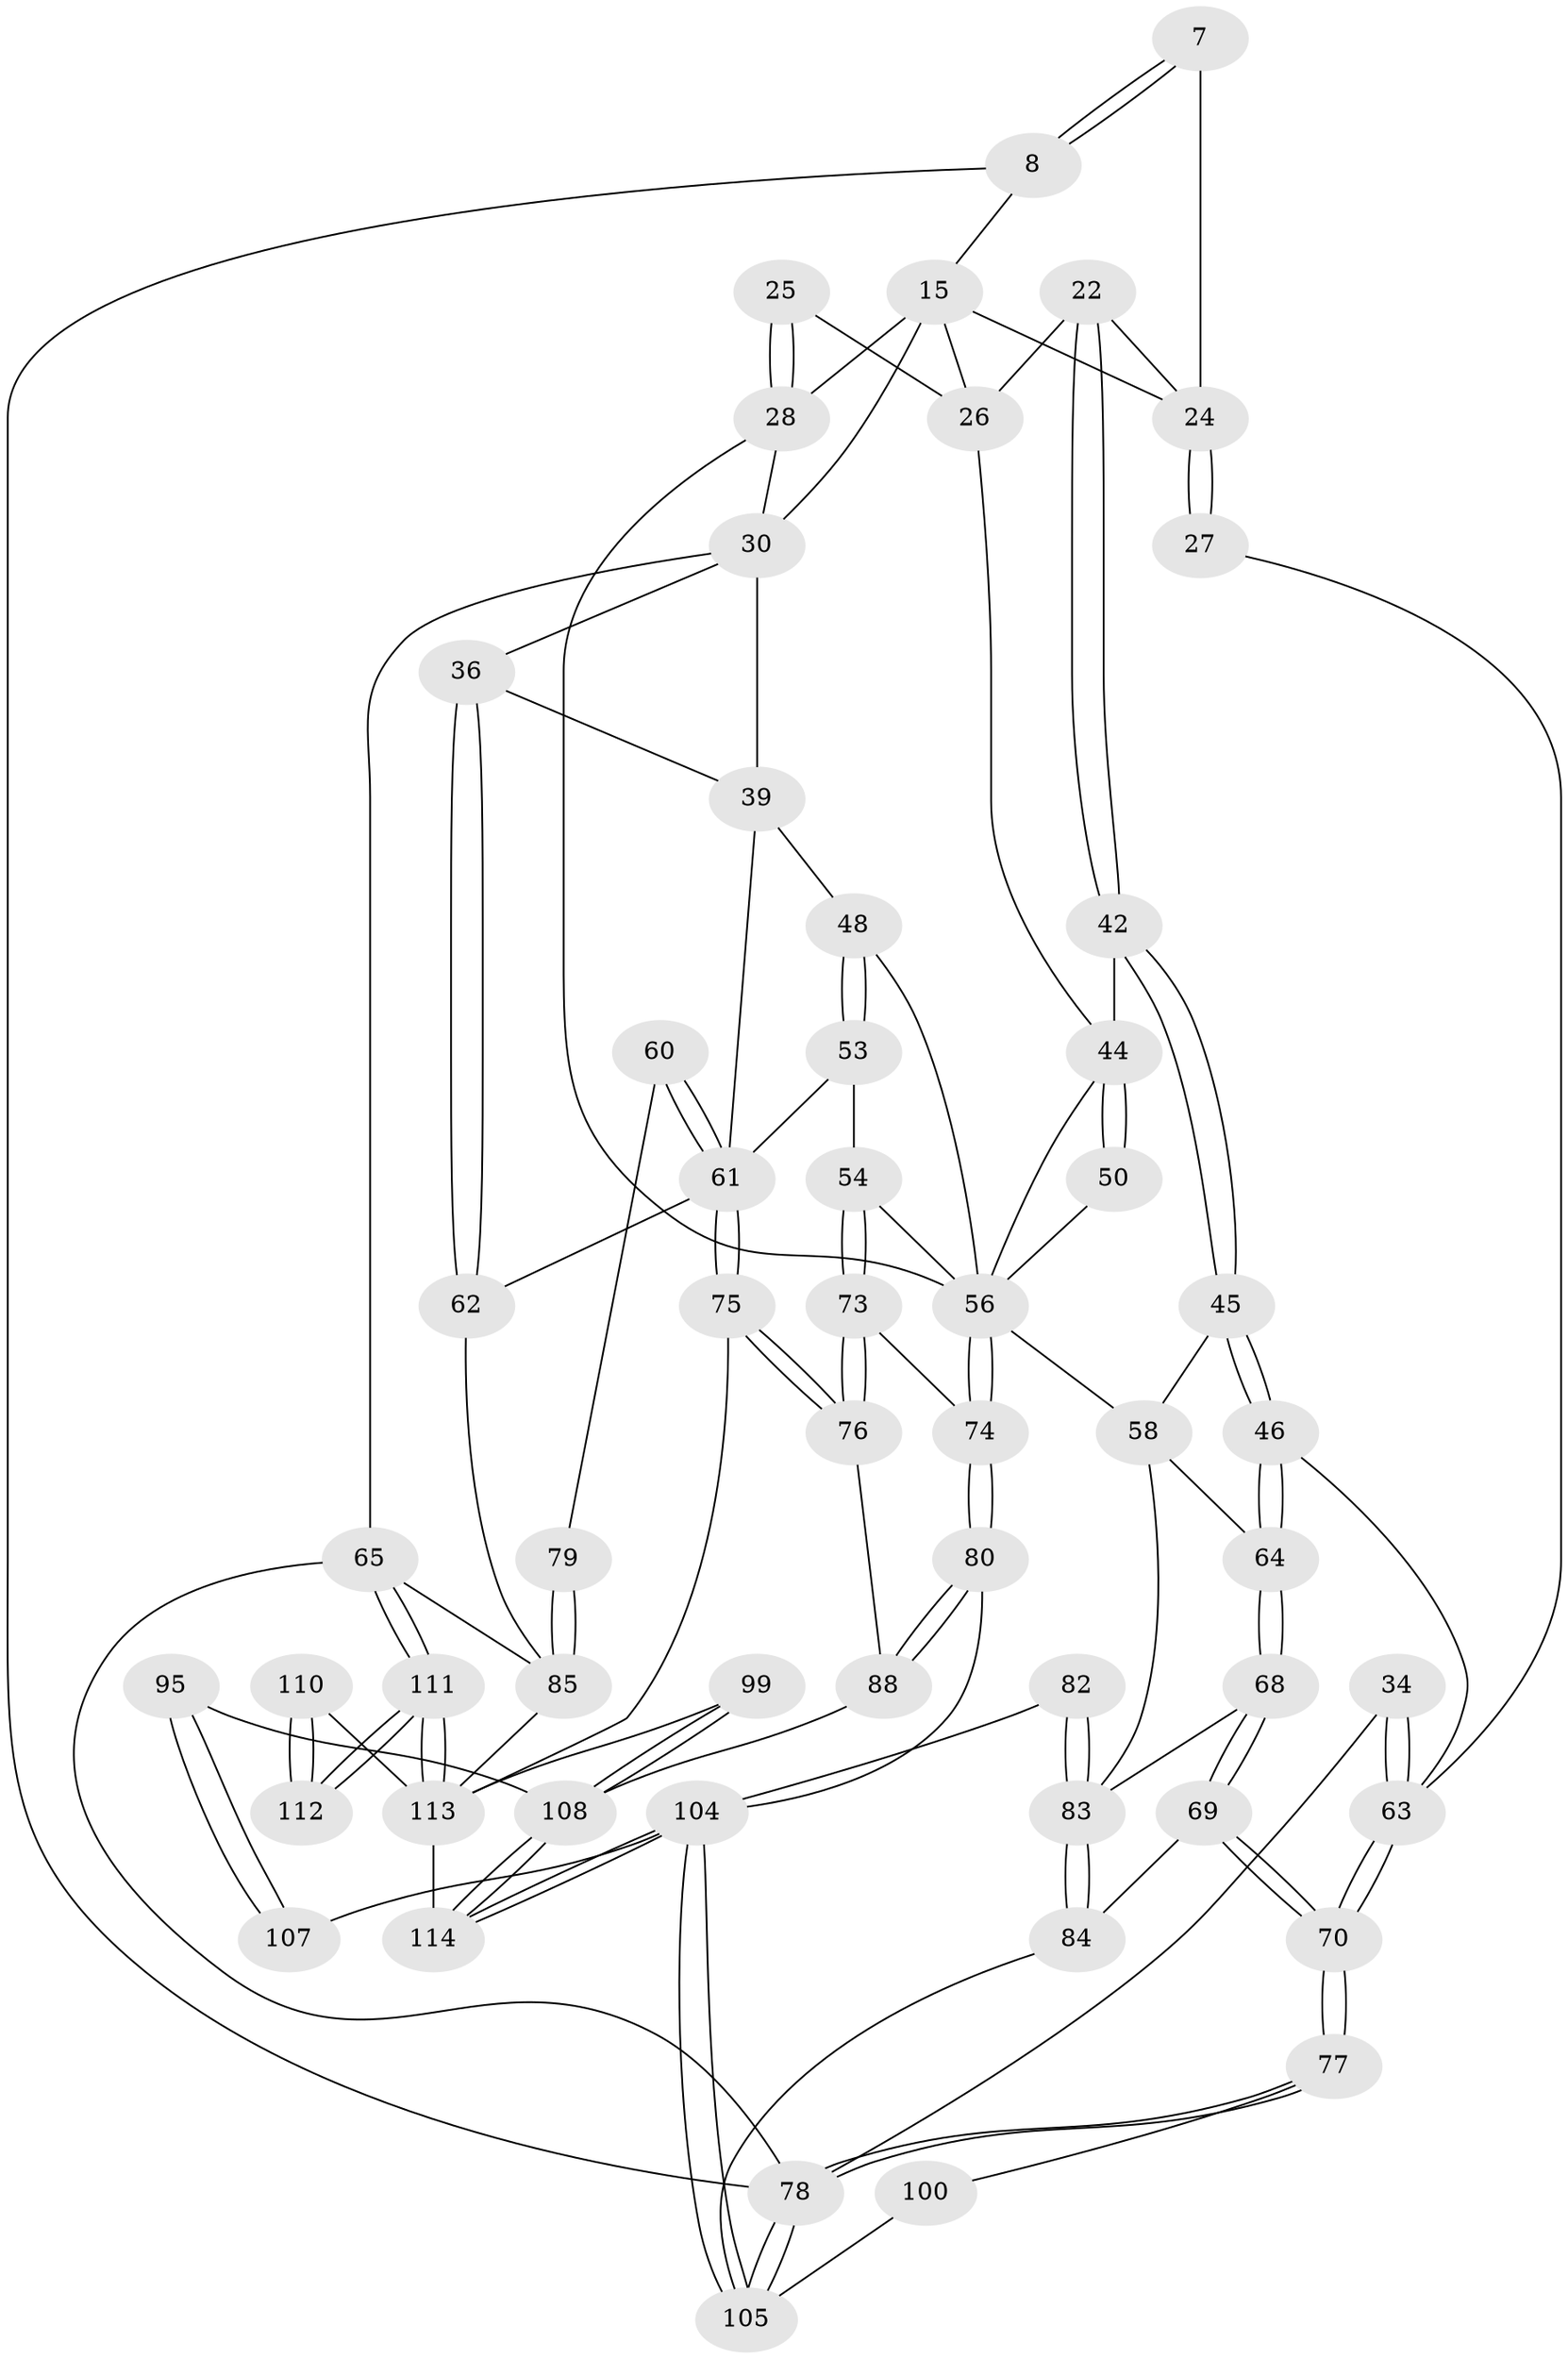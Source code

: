 // original degree distribution, {3: 0.017543859649122806, 5: 0.5087719298245614, 4: 0.24561403508771928, 6: 0.22807017543859648}
// Generated by graph-tools (version 1.1) at 2025/59/03/09/25 04:59:50]
// undirected, 57 vertices, 131 edges
graph export_dot {
graph [start="1"]
  node [color=gray90,style=filled];
  7 [pos="+0.09038850575326293+0",super="+6"];
  8 [pos="+0+0"];
  15 [pos="+0.4320190249148868+0.09566488734855344",super="+9"];
  22 [pos="+0.32989758224860627+0.26465337312387344"];
  24 [pos="+0.16688288484500757+0.18545165492876067",super="+17+16+23"];
  25 [pos="+0.5054719493511611+0.2385778791422979"];
  26 [pos="+0.48484239612732055+0.23981241352797505",super="+21"];
  27 [pos="+0.16982022534688584+0.21812970014560862"];
  28 [pos="+0.6043656670120306+0.2693700669279184",super="+20+13+14"];
  30 [pos="+1+0.158290517238965",super="+29"];
  34 [pos="+0+0.308976261081427"];
  36 [pos="+1+0.2012826600599774"];
  39 [pos="+0.7848065133905775+0.3250069328215967",super="+35"];
  42 [pos="+0.33544532498852214+0.32257211253662377"];
  44 [pos="+0.5042034710206553+0.3330368564683304",super="+40+41"];
  45 [pos="+0.3312994682980135+0.3307900861219137"];
  46 [pos="+0.19228682606288686+0.4320326630445859"];
  48 [pos="+0.7717287098970901+0.3314785259651245"];
  50 [pos="+0.4823132807687129+0.4350889619473721"];
  53 [pos="+0.7364769621347064+0.4855531303399698"];
  54 [pos="+0.7108991268348942+0.49097216115098613"];
  56 [pos="+0.4746022549744632+0.5441267416845641",super="+52+51+49+43"];
  58 [pos="+0.3998166107111413+0.4794659822474824",super="+57"];
  60 [pos="+0.8792176805420175+0.5780719130665889"];
  61 [pos="+0.8576041234491077+0.58243534802215",super="+55+38+59"];
  62 [pos="+1+0.3734284626550294"];
  63 [pos="+0+0.4171510717522503",super="+47+33"];
  64 [pos="+0.20089330629844002+0.45327560605073797"];
  65 [pos="+1+1",super="+11"];
  68 [pos="+0.21914365749306347+0.5617691354028742"];
  69 [pos="+0.08934263834154414+0.6370786599701306"];
  70 [pos="+0+0.6468790226836497"];
  73 [pos="+0.6681620883075086+0.6060687776195873"];
  74 [pos="+0.49250244716059705+0.6037062953507457"];
  75 [pos="+0.7816353445592823+0.7246367650865739"];
  76 [pos="+0.7384807014848909+0.7176040059312764"];
  77 [pos="+0+0.6762193163182025"];
  78 [pos="+0+1",super="+12"];
  79 [pos="+0.9318872044737024+0.5848537155184408"];
  80 [pos="+0.4866352806020469+0.683311700221804"];
  82 [pos="+0.37769013531390905+0.7183974470370877"];
  83 [pos="+0.23858841872677136+0.761158186828413",super="+72+71"];
  84 [pos="+0.21595670042074486+0.7901108071053898"];
  85 [pos="+0.9755237697091257+0.8069059788268358",super="+66+67"];
  88 [pos="+0.6235661207285227+0.7595294875760544"];
  95 [pos="+0.47365804726629435+0.8971310292059942"];
  99 [pos="+0.65111370902542+0.875724462190164"];
  100 [pos="+0.04077755702060882+0.820534208221338"];
  104 [pos="+0.21237404447957656+1",super="+103+102+89"];
  105 [pos="+0.11998434248665146+1",super="+101"];
  107 [pos="+0.3409145272820778+0.9665991098449294",super="+106+96"];
  108 [pos="+0.5322038704031231+0.9704338542645825",super="+94+93"];
  110 [pos="+0.7733582795352973+0.9164607040185339",super="+109"];
  111 [pos="+0.9279081111724039+1"];
  112 [pos="+0.9054805765281945+0.9613037560947075"];
  113 [pos="+0.7202676995490593+1",super="+98+97+87"];
  114 [pos="+0.5733922172043053+1"];
  7 -- 8;
  7 -- 8;
  7 -- 24 [weight=3];
  8 -- 78;
  8 -- 15;
  15 -- 28 [weight=2];
  15 -- 26;
  15 -- 24;
  15 -- 30;
  22 -- 42;
  22 -- 42;
  22 -- 26;
  22 -- 24;
  24 -- 27 [weight=2];
  24 -- 27;
  25 -- 26;
  25 -- 28 [weight=2];
  25 -- 28;
  26 -- 44;
  27 -- 63;
  28 -- 56;
  28 -- 30;
  30 -- 36;
  30 -- 65 [weight=2];
  30 -- 39 [weight=2];
  34 -- 63 [weight=2];
  34 -- 63;
  34 -- 78;
  36 -- 62;
  36 -- 62;
  36 -- 39;
  39 -- 48;
  39 -- 61 [weight=2];
  42 -- 45;
  42 -- 45;
  42 -- 44;
  44 -- 50 [weight=2];
  44 -- 50;
  44 -- 56;
  45 -- 46;
  45 -- 46;
  45 -- 58;
  46 -- 64;
  46 -- 64;
  46 -- 63;
  48 -- 53;
  48 -- 53;
  48 -- 56;
  50 -- 56;
  53 -- 54;
  53 -- 61;
  54 -- 73;
  54 -- 73;
  54 -- 56;
  56 -- 74;
  56 -- 74;
  56 -- 58;
  58 -- 64;
  58 -- 83;
  60 -- 61 [weight=2];
  60 -- 61;
  60 -- 79;
  61 -- 75;
  61 -- 75;
  61 -- 62;
  62 -- 85;
  63 -- 70;
  63 -- 70;
  64 -- 68;
  64 -- 68;
  65 -- 111;
  65 -- 111;
  65 -- 78 [weight=2];
  65 -- 85;
  68 -- 69;
  68 -- 69;
  68 -- 83;
  69 -- 70;
  69 -- 70;
  69 -- 84;
  70 -- 77;
  70 -- 77;
  73 -- 74;
  73 -- 76;
  73 -- 76;
  74 -- 80;
  74 -- 80;
  75 -- 76;
  75 -- 76;
  75 -- 113;
  76 -- 88;
  77 -- 78;
  77 -- 78;
  77 -- 100;
  78 -- 105;
  78 -- 105;
  79 -- 85 [weight=2];
  79 -- 85;
  80 -- 88;
  80 -- 88;
  80 -- 104;
  82 -- 83 [weight=2];
  82 -- 83;
  82 -- 104;
  83 -- 84;
  83 -- 84;
  84 -- 105;
  85 -- 113;
  88 -- 108;
  95 -- 107 [weight=2];
  95 -- 107;
  95 -- 108;
  99 -- 108 [weight=2];
  99 -- 108;
  99 -- 113;
  100 -- 105 [weight=2];
  104 -- 105 [weight=2];
  104 -- 105;
  104 -- 114;
  104 -- 114;
  104 -- 107 [weight=3];
  108 -- 114;
  108 -- 114;
  110 -- 112 [weight=2];
  110 -- 112;
  110 -- 113 [weight=2];
  111 -- 112;
  111 -- 112;
  111 -- 113;
  111 -- 113;
  113 -- 114;
}
